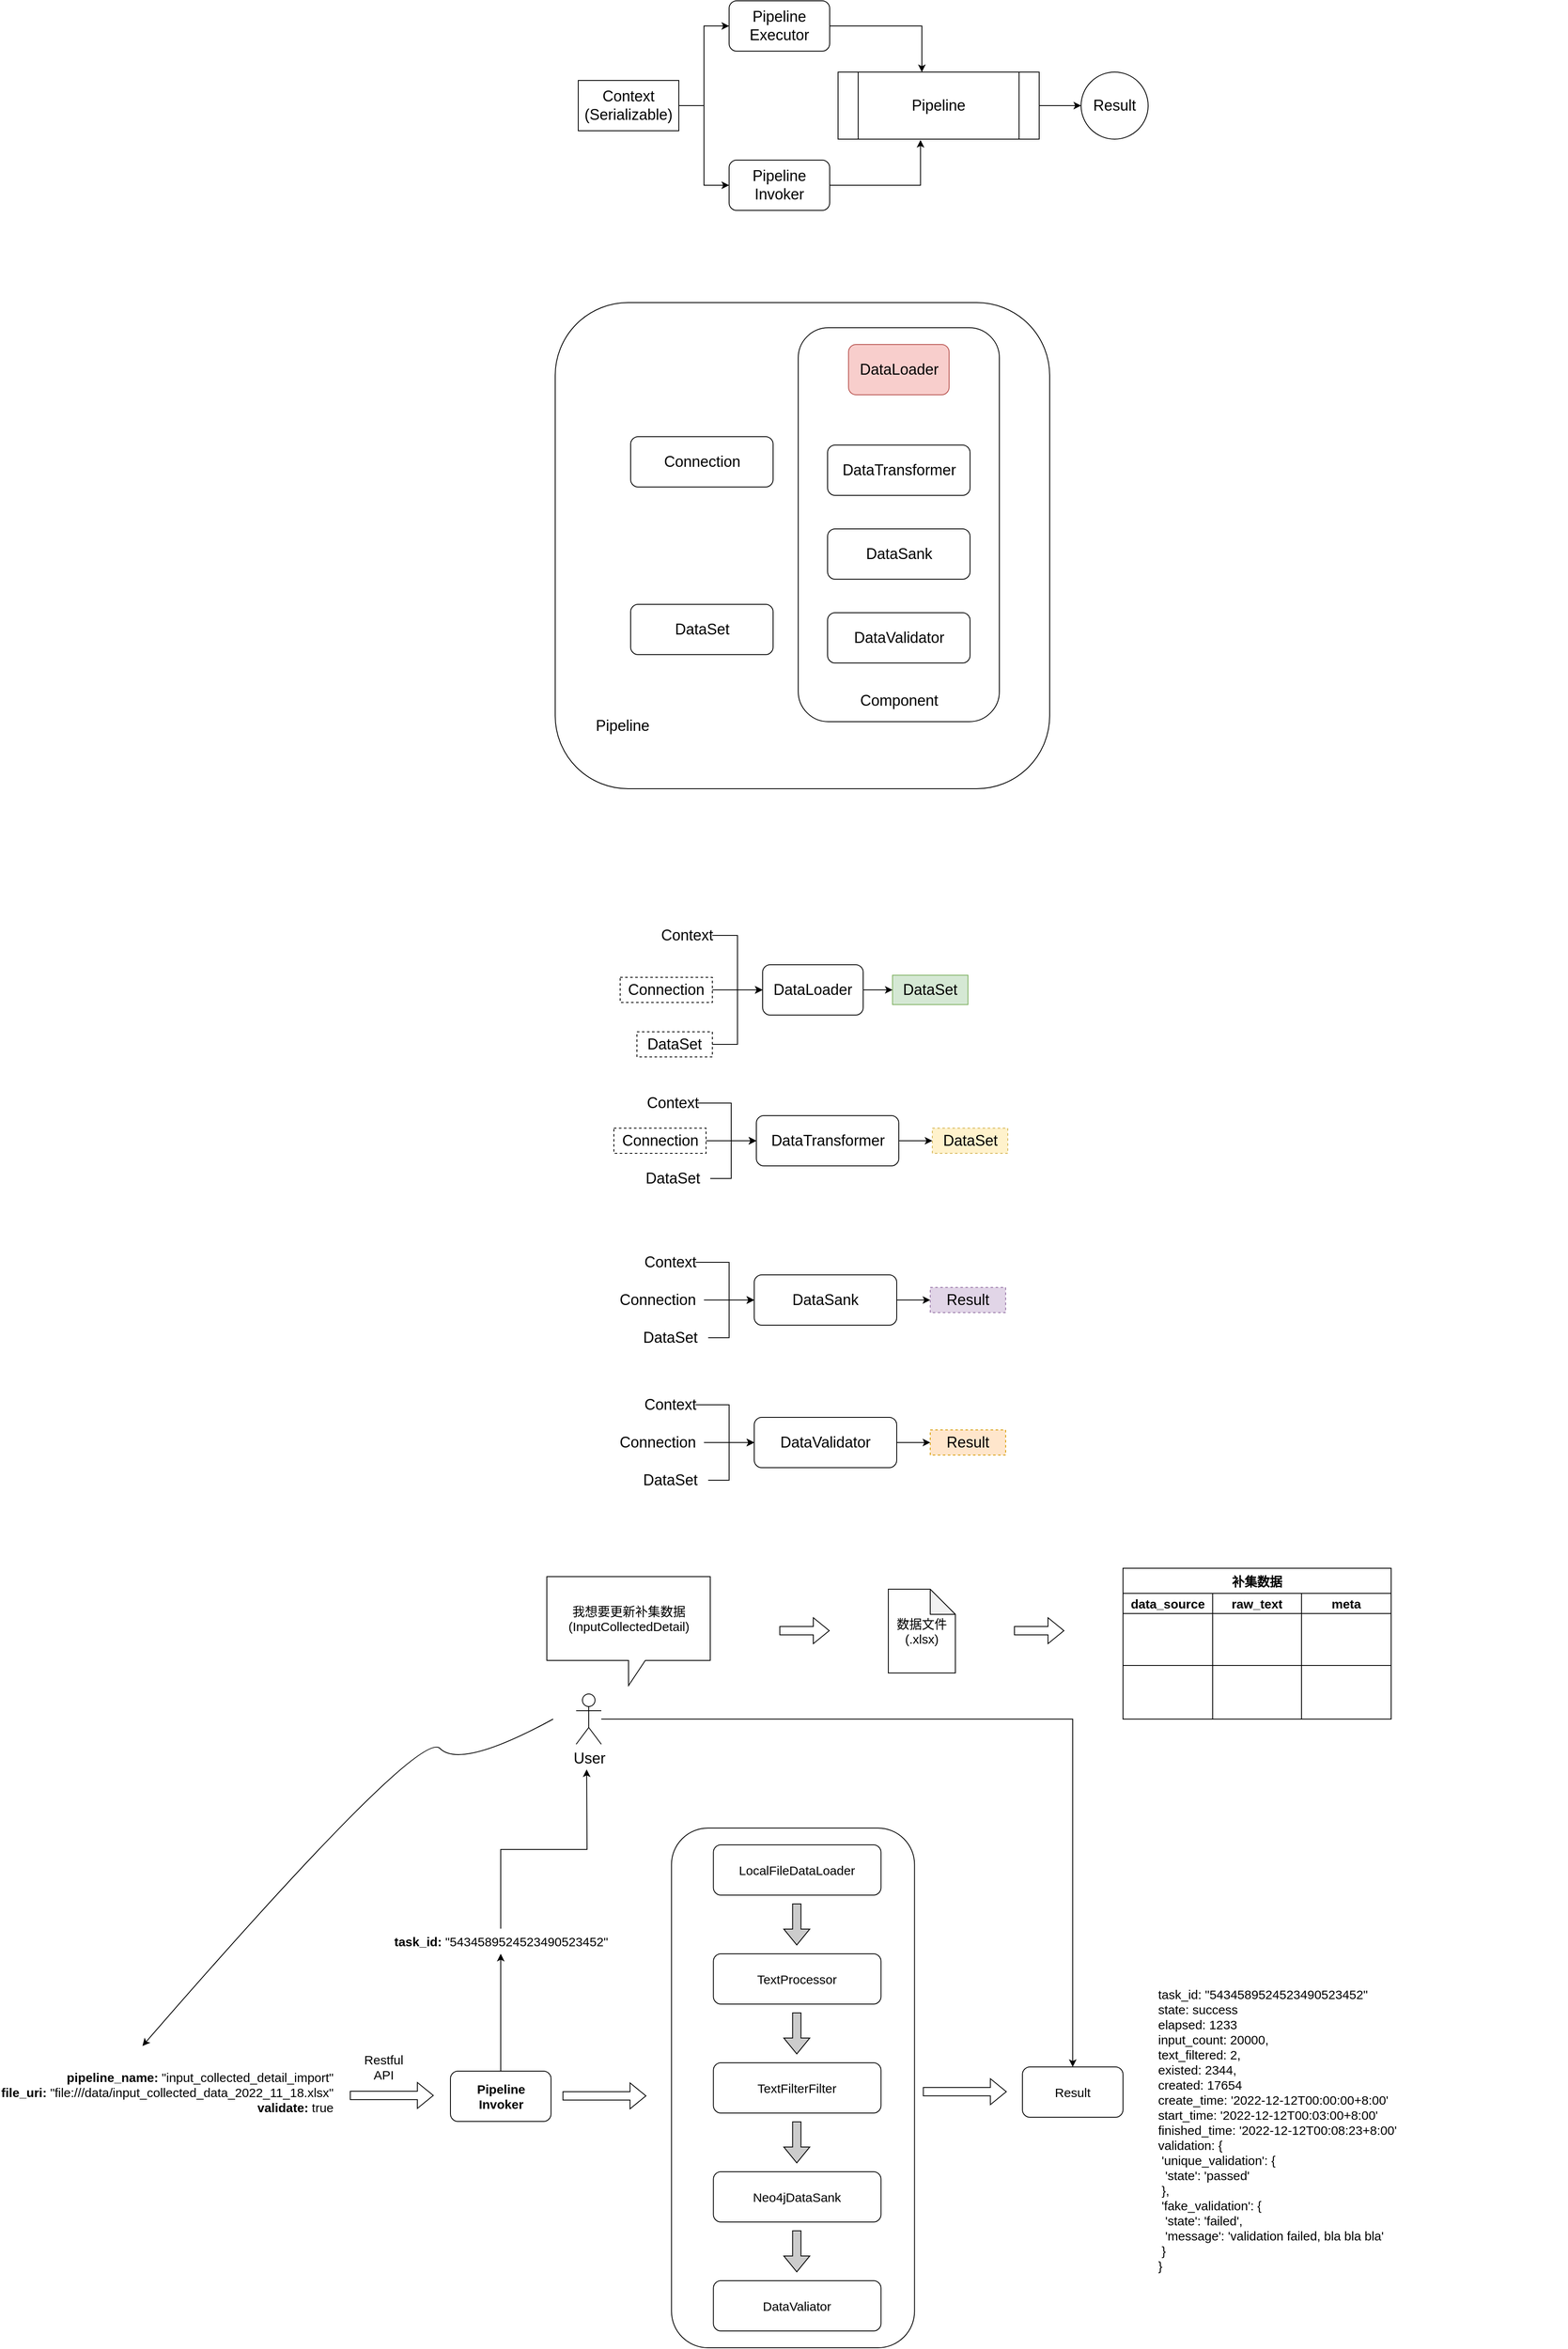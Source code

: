 <mxfile version="20.5.3" type="github">
  <diagram id="ESfHzFhIp8_Np-J2azcc" name="Page-1">
    <mxGraphModel dx="2916" dy="1153" grid="1" gridSize="10" guides="1" tooltips="1" connect="1" arrows="1" fold="1" page="1" pageScale="1" pageWidth="850" pageHeight="1100" math="0" shadow="0">
      <root>
        <mxCell id="0" />
        <mxCell id="1" parent="0" />
        <mxCell id="DQuGTHQYeRv185xnL4Ju-9" style="edgeStyle=orthogonalEdgeStyle;rounded=0;orthogonalLoop=1;jettySize=auto;html=1;fontSize=18;" edge="1" parent="1" source="uScZJCT3d9wsoi-lr6Ei-2" target="DQuGTHQYeRv185xnL4Ju-8">
          <mxGeometry relative="1" as="geometry" />
        </mxCell>
        <mxCell id="uScZJCT3d9wsoi-lr6Ei-2" value="Pipeline" style="shape=process;whiteSpace=wrap;html=1;backgroundOutline=1;fontSize=18;" parent="1" vertex="1">
          <mxGeometry x="420" y="145" width="240" height="80" as="geometry" />
        </mxCell>
        <mxCell id="DQuGTHQYeRv185xnL4Ju-3" style="edgeStyle=orthogonalEdgeStyle;rounded=0;orthogonalLoop=1;jettySize=auto;html=1;fontSize=18;" edge="1" parent="1" source="DQuGTHQYeRv185xnL4Ju-1" target="uScZJCT3d9wsoi-lr6Ei-2">
          <mxGeometry relative="1" as="geometry">
            <Array as="points">
              <mxPoint x="520" y="90" />
            </Array>
          </mxGeometry>
        </mxCell>
        <mxCell id="DQuGTHQYeRv185xnL4Ju-1" value="Pipeline&lt;br&gt;Executor" style="rounded=1;whiteSpace=wrap;html=1;fontSize=18;" vertex="1" parent="1">
          <mxGeometry x="290" y="60" width="120" height="60" as="geometry" />
        </mxCell>
        <mxCell id="DQuGTHQYeRv185xnL4Ju-4" style="edgeStyle=orthogonalEdgeStyle;rounded=0;orthogonalLoop=1;jettySize=auto;html=1;entryX=0.41;entryY=1.013;entryDx=0;entryDy=0;fontSize=18;entryPerimeter=0;" edge="1" parent="1" source="DQuGTHQYeRv185xnL4Ju-2" target="uScZJCT3d9wsoi-lr6Ei-2">
          <mxGeometry relative="1" as="geometry" />
        </mxCell>
        <mxCell id="DQuGTHQYeRv185xnL4Ju-2" value="Pipeline&lt;br&gt;Invoker" style="rounded=1;whiteSpace=wrap;html=1;fontSize=18;" vertex="1" parent="1">
          <mxGeometry x="290" y="250" width="120" height="60" as="geometry" />
        </mxCell>
        <mxCell id="DQuGTHQYeRv185xnL4Ju-6" style="edgeStyle=orthogonalEdgeStyle;rounded=0;orthogonalLoop=1;jettySize=auto;html=1;entryX=0;entryY=0.5;entryDx=0;entryDy=0;fontSize=18;" edge="1" parent="1" source="DQuGTHQYeRv185xnL4Ju-5" target="DQuGTHQYeRv185xnL4Ju-1">
          <mxGeometry relative="1" as="geometry" />
        </mxCell>
        <mxCell id="DQuGTHQYeRv185xnL4Ju-7" style="edgeStyle=orthogonalEdgeStyle;rounded=0;orthogonalLoop=1;jettySize=auto;html=1;entryX=0;entryY=0.5;entryDx=0;entryDy=0;fontSize=18;" edge="1" parent="1" source="DQuGTHQYeRv185xnL4Ju-5" target="DQuGTHQYeRv185xnL4Ju-2">
          <mxGeometry relative="1" as="geometry" />
        </mxCell>
        <mxCell id="DQuGTHQYeRv185xnL4Ju-5" value="Context&lt;br&gt;(Serializable)" style="rounded=0;whiteSpace=wrap;html=1;fontSize=18;" vertex="1" parent="1">
          <mxGeometry x="110" y="155" width="120" height="60" as="geometry" />
        </mxCell>
        <mxCell id="DQuGTHQYeRv185xnL4Ju-8" value="Result" style="ellipse;whiteSpace=wrap;html=1;aspect=fixed;fontSize=18;" vertex="1" parent="1">
          <mxGeometry x="710" y="145" width="80" height="80" as="geometry" />
        </mxCell>
        <mxCell id="DQuGTHQYeRv185xnL4Ju-48" value="" style="group" vertex="1" connectable="0" parent="1">
          <mxGeometry x="160" y="1160" width="415" height="160" as="geometry" />
        </mxCell>
        <mxCell id="DQuGTHQYeRv185xnL4Ju-36" value="DataLoader" style="rounded=1;whiteSpace=wrap;html=1;fontSize=18;fillColor=none;" vertex="1" parent="DQuGTHQYeRv185xnL4Ju-48">
          <mxGeometry x="170" y="50" width="120" height="60" as="geometry" />
        </mxCell>
        <mxCell id="DQuGTHQYeRv185xnL4Ju-39" style="edgeStyle=orthogonalEdgeStyle;rounded=0;orthogonalLoop=1;jettySize=auto;html=1;entryX=0;entryY=0.5;entryDx=0;entryDy=0;fontSize=18;" edge="1" parent="DQuGTHQYeRv185xnL4Ju-48" source="DQuGTHQYeRv185xnL4Ju-37" target="DQuGTHQYeRv185xnL4Ju-36">
          <mxGeometry relative="1" as="geometry" />
        </mxCell>
        <mxCell id="DQuGTHQYeRv185xnL4Ju-37" value="Context" style="text;html=1;strokeColor=none;fillColor=none;align=center;verticalAlign=middle;whiteSpace=wrap;rounded=0;fontSize=18;" vertex="1" parent="DQuGTHQYeRv185xnL4Ju-48">
          <mxGeometry x="50" width="60" height="30" as="geometry" />
        </mxCell>
        <mxCell id="DQuGTHQYeRv185xnL4Ju-40" style="edgeStyle=orthogonalEdgeStyle;rounded=0;orthogonalLoop=1;jettySize=auto;html=1;entryX=0;entryY=0.5;entryDx=0;entryDy=0;fontSize=18;" edge="1" parent="DQuGTHQYeRv185xnL4Ju-48" source="DQuGTHQYeRv185xnL4Ju-38" target="DQuGTHQYeRv185xnL4Ju-36">
          <mxGeometry relative="1" as="geometry" />
        </mxCell>
        <mxCell id="DQuGTHQYeRv185xnL4Ju-38" value="DataSet" style="text;html=1;strokeColor=default;fillColor=none;align=center;verticalAlign=middle;whiteSpace=wrap;rounded=0;fontSize=18;dashed=1;" vertex="1" parent="DQuGTHQYeRv185xnL4Ju-48">
          <mxGeometry x="20" y="130" width="90" height="30" as="geometry" />
        </mxCell>
        <mxCell id="DQuGTHQYeRv185xnL4Ju-41" value="DataSet" style="text;html=1;strokeColor=#82b366;fillColor=#d5e8d4;align=center;verticalAlign=middle;whiteSpace=wrap;rounded=0;fontSize=18;" vertex="1" parent="DQuGTHQYeRv185xnL4Ju-48">
          <mxGeometry x="325" y="62.5" width="90" height="35" as="geometry" />
        </mxCell>
        <mxCell id="DQuGTHQYeRv185xnL4Ju-42" style="rounded=0;orthogonalLoop=1;jettySize=auto;html=1;fontSize=18;" edge="1" parent="DQuGTHQYeRv185xnL4Ju-48" source="DQuGTHQYeRv185xnL4Ju-36" target="DQuGTHQYeRv185xnL4Ju-41">
          <mxGeometry relative="1" as="geometry" />
        </mxCell>
        <mxCell id="DQuGTHQYeRv185xnL4Ju-44" style="edgeStyle=orthogonalEdgeStyle;rounded=0;orthogonalLoop=1;jettySize=auto;html=1;entryX=0;entryY=0.5;entryDx=0;entryDy=0;fontSize=18;" edge="1" parent="DQuGTHQYeRv185xnL4Ju-48" source="DQuGTHQYeRv185xnL4Ju-43" target="DQuGTHQYeRv185xnL4Ju-36">
          <mxGeometry relative="1" as="geometry" />
        </mxCell>
        <mxCell id="DQuGTHQYeRv185xnL4Ju-43" value="Connection" style="text;html=1;strokeColor=default;fillColor=none;align=center;verticalAlign=middle;whiteSpace=wrap;rounded=0;fontSize=18;dashed=1;" vertex="1" parent="DQuGTHQYeRv185xnL4Ju-48">
          <mxGeometry y="65" width="110" height="30" as="geometry" />
        </mxCell>
        <mxCell id="DQuGTHQYeRv185xnL4Ju-80" value="" style="group" vertex="1" connectable="0" parent="1">
          <mxGeometry x="152.5" y="1360" width="470" height="120" as="geometry" />
        </mxCell>
        <mxCell id="DQuGTHQYeRv185xnL4Ju-47" value="DataTransformer" style="rounded=1;whiteSpace=wrap;html=1;fontSize=18;fillColor=none;" vertex="1" parent="DQuGTHQYeRv185xnL4Ju-80">
          <mxGeometry x="170" y="30" width="170" height="60" as="geometry" />
        </mxCell>
        <mxCell id="DQuGTHQYeRv185xnL4Ju-62" style="edgeStyle=orthogonalEdgeStyle;rounded=0;orthogonalLoop=1;jettySize=auto;html=1;entryX=0;entryY=0.5;entryDx=0;entryDy=0;fontSize=18;" edge="1" parent="DQuGTHQYeRv185xnL4Ju-80" source="DQuGTHQYeRv185xnL4Ju-49" target="DQuGTHQYeRv185xnL4Ju-47">
          <mxGeometry relative="1" as="geometry">
            <Array as="points">
              <mxPoint x="140" y="15" />
              <mxPoint x="140" y="60" />
            </Array>
          </mxGeometry>
        </mxCell>
        <mxCell id="DQuGTHQYeRv185xnL4Ju-49" value="Context" style="text;html=1;strokeColor=none;fillColor=none;align=center;verticalAlign=middle;whiteSpace=wrap;rounded=0;fontSize=18;" vertex="1" parent="DQuGTHQYeRv185xnL4Ju-80">
          <mxGeometry x="40" width="60" height="30" as="geometry" />
        </mxCell>
        <mxCell id="DQuGTHQYeRv185xnL4Ju-79" style="edgeStyle=orthogonalEdgeStyle;rounded=0;orthogonalLoop=1;jettySize=auto;html=1;entryX=0;entryY=0.5;entryDx=0;entryDy=0;fontSize=18;" edge="1" parent="DQuGTHQYeRv185xnL4Ju-80" source="DQuGTHQYeRv185xnL4Ju-60" target="DQuGTHQYeRv185xnL4Ju-47">
          <mxGeometry relative="1" as="geometry">
            <Array as="points">
              <mxPoint x="140" y="105" />
              <mxPoint x="140" y="60" />
            </Array>
          </mxGeometry>
        </mxCell>
        <mxCell id="DQuGTHQYeRv185xnL4Ju-60" value="DataSet" style="text;html=1;strokeColor=none;fillColor=none;align=center;verticalAlign=middle;whiteSpace=wrap;rounded=0;fontSize=18;dashed=1;" vertex="1" parent="DQuGTHQYeRv185xnL4Ju-80">
          <mxGeometry x="25" y="90" width="90" height="30" as="geometry" />
        </mxCell>
        <mxCell id="DQuGTHQYeRv185xnL4Ju-64" value="DataSet" style="text;html=1;strokeColor=#d6b656;fillColor=#fff2cc;align=center;verticalAlign=middle;whiteSpace=wrap;rounded=0;fontSize=18;dashed=1;" vertex="1" parent="DQuGTHQYeRv185xnL4Ju-80">
          <mxGeometry x="380" y="45" width="90" height="30" as="geometry" />
        </mxCell>
        <mxCell id="DQuGTHQYeRv185xnL4Ju-65" style="edgeStyle=orthogonalEdgeStyle;rounded=0;orthogonalLoop=1;jettySize=auto;html=1;fontSize=18;" edge="1" parent="DQuGTHQYeRv185xnL4Ju-80" source="DQuGTHQYeRv185xnL4Ju-47" target="DQuGTHQYeRv185xnL4Ju-64">
          <mxGeometry relative="1" as="geometry" />
        </mxCell>
        <mxCell id="DQuGTHQYeRv185xnL4Ju-77" style="edgeStyle=orthogonalEdgeStyle;rounded=0;orthogonalLoop=1;jettySize=auto;html=1;entryX=0;entryY=0.5;entryDx=0;entryDy=0;fontSize=18;" edge="1" parent="DQuGTHQYeRv185xnL4Ju-80" source="DQuGTHQYeRv185xnL4Ju-76" target="DQuGTHQYeRv185xnL4Ju-47">
          <mxGeometry relative="1" as="geometry" />
        </mxCell>
        <mxCell id="DQuGTHQYeRv185xnL4Ju-76" value="Connection" style="text;html=1;strokeColor=default;fillColor=none;align=center;verticalAlign=middle;whiteSpace=wrap;rounded=0;fontSize=18;dashed=1;" vertex="1" parent="DQuGTHQYeRv185xnL4Ju-80">
          <mxGeometry y="45" width="110" height="30" as="geometry" />
        </mxCell>
        <mxCell id="DQuGTHQYeRv185xnL4Ju-81" value="" style="group" vertex="1" connectable="0" parent="1">
          <mxGeometry x="82.5" y="420" width="590" height="580" as="geometry" />
        </mxCell>
        <mxCell id="DQuGTHQYeRv185xnL4Ju-31" value="" style="rounded=1;whiteSpace=wrap;html=1;fontSize=18;fillColor=none;" vertex="1" parent="DQuGTHQYeRv185xnL4Ju-81">
          <mxGeometry width="590" height="580" as="geometry" />
        </mxCell>
        <mxCell id="DQuGTHQYeRv185xnL4Ju-26" value="Connection" style="rounded=1;whiteSpace=wrap;html=1;fontSize=18;" vertex="1" parent="DQuGTHQYeRv185xnL4Ju-81">
          <mxGeometry x="90" y="160" width="170" height="60" as="geometry" />
        </mxCell>
        <mxCell id="DQuGTHQYeRv185xnL4Ju-29" value="DataSet" style="rounded=1;whiteSpace=wrap;html=1;fontSize=18;" vertex="1" parent="DQuGTHQYeRv185xnL4Ju-81">
          <mxGeometry x="90" y="360" width="170" height="60" as="geometry" />
        </mxCell>
        <mxCell id="DQuGTHQYeRv185xnL4Ju-33" value="Pipeline" style="text;html=1;strokeColor=none;fillColor=none;align=center;verticalAlign=middle;whiteSpace=wrap;rounded=0;fontSize=18;" vertex="1" parent="DQuGTHQYeRv185xnL4Ju-81">
          <mxGeometry x="50" y="490" width="60" height="30" as="geometry" />
        </mxCell>
        <mxCell id="DQuGTHQYeRv185xnL4Ju-24" value="" style="rounded=1;whiteSpace=wrap;html=1;fontSize=18;fillColor=none;movable=1;resizable=1;rotatable=1;deletable=1;editable=1;connectable=1;" vertex="1" parent="DQuGTHQYeRv185xnL4Ju-81">
          <mxGeometry x="290" y="30" width="240" height="470" as="geometry" />
        </mxCell>
        <mxCell id="DQuGTHQYeRv185xnL4Ju-11" value="DataTransformer" style="rounded=1;whiteSpace=wrap;html=1;fontSize=18;movable=1;resizable=1;rotatable=1;deletable=1;editable=1;connectable=1;" vertex="1" parent="DQuGTHQYeRv185xnL4Ju-81">
          <mxGeometry x="325" y="170" width="170" height="60" as="geometry" />
        </mxCell>
        <mxCell id="DQuGTHQYeRv185xnL4Ju-16" value="DataLoader" style="rounded=1;whiteSpace=wrap;html=1;fontSize=18;fillColor=#f8cecc;strokeColor=#b85450;movable=1;resizable=1;rotatable=1;deletable=1;editable=1;connectable=1;" vertex="1" parent="DQuGTHQYeRv185xnL4Ju-81">
          <mxGeometry x="350" y="50" width="120" height="60" as="geometry" />
        </mxCell>
        <mxCell id="DQuGTHQYeRv185xnL4Ju-17" value="DataSank" style="rounded=1;whiteSpace=wrap;html=1;fontSize=18;movable=1;resizable=1;rotatable=1;deletable=1;editable=1;connectable=1;" vertex="1" parent="DQuGTHQYeRv185xnL4Ju-81">
          <mxGeometry x="325" y="270" width="170" height="60" as="geometry" />
        </mxCell>
        <mxCell id="DQuGTHQYeRv185xnL4Ju-18" value="DataValidator" style="rounded=1;whiteSpace=wrap;html=1;fontSize=18;movable=1;resizable=1;rotatable=1;deletable=1;editable=1;connectable=1;" vertex="1" parent="DQuGTHQYeRv185xnL4Ju-81">
          <mxGeometry x="325" y="370" width="170" height="60" as="geometry" />
        </mxCell>
        <mxCell id="DQuGTHQYeRv185xnL4Ju-28" value="Component" style="text;html=1;strokeColor=none;fillColor=none;align=center;verticalAlign=middle;whiteSpace=wrap;rounded=0;fontSize=18;movable=1;resizable=1;rotatable=1;deletable=1;editable=1;connectable=1;" vertex="1" parent="DQuGTHQYeRv185xnL4Ju-81">
          <mxGeometry x="380" y="460" width="60" height="30" as="geometry" />
        </mxCell>
        <mxCell id="DQuGTHQYeRv185xnL4Ju-82" value="" style="group" vertex="1" connectable="0" parent="1">
          <mxGeometry x="150" y="1550" width="470" height="120" as="geometry" />
        </mxCell>
        <mxCell id="DQuGTHQYeRv185xnL4Ju-83" value="DataSank" style="rounded=1;whiteSpace=wrap;html=1;fontSize=18;fillColor=none;" vertex="1" parent="DQuGTHQYeRv185xnL4Ju-82">
          <mxGeometry x="170" y="30" width="170" height="60" as="geometry" />
        </mxCell>
        <mxCell id="DQuGTHQYeRv185xnL4Ju-84" style="edgeStyle=orthogonalEdgeStyle;rounded=0;orthogonalLoop=1;jettySize=auto;html=1;entryX=0;entryY=0.5;entryDx=0;entryDy=0;fontSize=18;" edge="1" parent="DQuGTHQYeRv185xnL4Ju-82" source="DQuGTHQYeRv185xnL4Ju-85" target="DQuGTHQYeRv185xnL4Ju-83">
          <mxGeometry relative="1" as="geometry">
            <Array as="points">
              <mxPoint x="140" y="15" />
              <mxPoint x="140" y="60" />
            </Array>
          </mxGeometry>
        </mxCell>
        <mxCell id="DQuGTHQYeRv185xnL4Ju-85" value="Context" style="text;html=1;strokeColor=none;fillColor=none;align=center;verticalAlign=middle;whiteSpace=wrap;rounded=0;fontSize=18;" vertex="1" parent="DQuGTHQYeRv185xnL4Ju-82">
          <mxGeometry x="40" width="60" height="30" as="geometry" />
        </mxCell>
        <mxCell id="DQuGTHQYeRv185xnL4Ju-86" style="edgeStyle=orthogonalEdgeStyle;rounded=0;orthogonalLoop=1;jettySize=auto;html=1;entryX=0;entryY=0.5;entryDx=0;entryDy=0;fontSize=18;" edge="1" parent="DQuGTHQYeRv185xnL4Ju-82" source="DQuGTHQYeRv185xnL4Ju-87" target="DQuGTHQYeRv185xnL4Ju-83">
          <mxGeometry relative="1" as="geometry">
            <Array as="points">
              <mxPoint x="140" y="105" />
              <mxPoint x="140" y="60" />
            </Array>
          </mxGeometry>
        </mxCell>
        <mxCell id="DQuGTHQYeRv185xnL4Ju-87" value="DataSet" style="text;html=1;strokeColor=none;fillColor=none;align=center;verticalAlign=middle;whiteSpace=wrap;rounded=0;fontSize=18;dashed=1;" vertex="1" parent="DQuGTHQYeRv185xnL4Ju-82">
          <mxGeometry x="25" y="90" width="90" height="30" as="geometry" />
        </mxCell>
        <mxCell id="DQuGTHQYeRv185xnL4Ju-88" value="Result" style="text;html=1;strokeColor=#9673a6;fillColor=#e1d5e7;align=center;verticalAlign=middle;whiteSpace=wrap;rounded=0;fontSize=18;dashed=1;" vertex="1" parent="DQuGTHQYeRv185xnL4Ju-82">
          <mxGeometry x="380" y="45" width="90" height="30" as="geometry" />
        </mxCell>
        <mxCell id="DQuGTHQYeRv185xnL4Ju-89" style="edgeStyle=orthogonalEdgeStyle;rounded=0;orthogonalLoop=1;jettySize=auto;html=1;fontSize=18;" edge="1" parent="DQuGTHQYeRv185xnL4Ju-82" source="DQuGTHQYeRv185xnL4Ju-83" target="DQuGTHQYeRv185xnL4Ju-88">
          <mxGeometry relative="1" as="geometry" />
        </mxCell>
        <mxCell id="DQuGTHQYeRv185xnL4Ju-90" style="edgeStyle=orthogonalEdgeStyle;rounded=0;orthogonalLoop=1;jettySize=auto;html=1;entryX=0;entryY=0.5;entryDx=0;entryDy=0;fontSize=18;" edge="1" parent="DQuGTHQYeRv185xnL4Ju-82" source="DQuGTHQYeRv185xnL4Ju-91" target="DQuGTHQYeRv185xnL4Ju-83">
          <mxGeometry relative="1" as="geometry" />
        </mxCell>
        <mxCell id="DQuGTHQYeRv185xnL4Ju-91" value="Connection" style="text;html=1;strokeColor=none;fillColor=none;align=center;verticalAlign=middle;whiteSpace=wrap;rounded=0;fontSize=18;dashed=1;" vertex="1" parent="DQuGTHQYeRv185xnL4Ju-82">
          <mxGeometry y="45" width="110" height="30" as="geometry" />
        </mxCell>
        <mxCell id="DQuGTHQYeRv185xnL4Ju-92" value="" style="group" vertex="1" connectable="0" parent="1">
          <mxGeometry x="150" y="1720" width="470" height="120" as="geometry" />
        </mxCell>
        <mxCell id="DQuGTHQYeRv185xnL4Ju-93" value="DataValidator" style="rounded=1;whiteSpace=wrap;html=1;fontSize=18;fillColor=none;" vertex="1" parent="DQuGTHQYeRv185xnL4Ju-92">
          <mxGeometry x="170" y="30" width="170" height="60" as="geometry" />
        </mxCell>
        <mxCell id="DQuGTHQYeRv185xnL4Ju-94" style="edgeStyle=orthogonalEdgeStyle;rounded=0;orthogonalLoop=1;jettySize=auto;html=1;entryX=0;entryY=0.5;entryDx=0;entryDy=0;fontSize=18;" edge="1" parent="DQuGTHQYeRv185xnL4Ju-92" source="DQuGTHQYeRv185xnL4Ju-95" target="DQuGTHQYeRv185xnL4Ju-93">
          <mxGeometry relative="1" as="geometry">
            <Array as="points">
              <mxPoint x="140" y="15" />
              <mxPoint x="140" y="60" />
            </Array>
          </mxGeometry>
        </mxCell>
        <mxCell id="DQuGTHQYeRv185xnL4Ju-95" value="Context" style="text;html=1;strokeColor=none;fillColor=none;align=center;verticalAlign=middle;whiteSpace=wrap;rounded=0;fontSize=18;" vertex="1" parent="DQuGTHQYeRv185xnL4Ju-92">
          <mxGeometry x="40" width="60" height="30" as="geometry" />
        </mxCell>
        <mxCell id="DQuGTHQYeRv185xnL4Ju-96" style="edgeStyle=orthogonalEdgeStyle;rounded=0;orthogonalLoop=1;jettySize=auto;html=1;entryX=0;entryY=0.5;entryDx=0;entryDy=0;fontSize=18;" edge="1" parent="DQuGTHQYeRv185xnL4Ju-92" source="DQuGTHQYeRv185xnL4Ju-97" target="DQuGTHQYeRv185xnL4Ju-93">
          <mxGeometry relative="1" as="geometry">
            <Array as="points">
              <mxPoint x="140" y="105" />
              <mxPoint x="140" y="60" />
            </Array>
          </mxGeometry>
        </mxCell>
        <mxCell id="DQuGTHQYeRv185xnL4Ju-97" value="DataSet" style="text;html=1;strokeColor=none;fillColor=none;align=center;verticalAlign=middle;whiteSpace=wrap;rounded=0;fontSize=18;dashed=1;" vertex="1" parent="DQuGTHQYeRv185xnL4Ju-92">
          <mxGeometry x="25" y="90" width="90" height="30" as="geometry" />
        </mxCell>
        <mxCell id="DQuGTHQYeRv185xnL4Ju-98" value="Result" style="text;html=1;strokeColor=#d79b00;fillColor=#ffe6cc;align=center;verticalAlign=middle;whiteSpace=wrap;rounded=0;fontSize=18;dashed=1;" vertex="1" parent="DQuGTHQYeRv185xnL4Ju-92">
          <mxGeometry x="380" y="45" width="90" height="30" as="geometry" />
        </mxCell>
        <mxCell id="DQuGTHQYeRv185xnL4Ju-99" style="edgeStyle=orthogonalEdgeStyle;rounded=0;orthogonalLoop=1;jettySize=auto;html=1;fontSize=18;" edge="1" parent="DQuGTHQYeRv185xnL4Ju-92" source="DQuGTHQYeRv185xnL4Ju-93" target="DQuGTHQYeRv185xnL4Ju-98">
          <mxGeometry relative="1" as="geometry" />
        </mxCell>
        <mxCell id="DQuGTHQYeRv185xnL4Ju-100" style="edgeStyle=orthogonalEdgeStyle;rounded=0;orthogonalLoop=1;jettySize=auto;html=1;entryX=0;entryY=0.5;entryDx=0;entryDy=0;fontSize=18;" edge="1" parent="DQuGTHQYeRv185xnL4Ju-92" source="DQuGTHQYeRv185xnL4Ju-101" target="DQuGTHQYeRv185xnL4Ju-93">
          <mxGeometry relative="1" as="geometry" />
        </mxCell>
        <mxCell id="DQuGTHQYeRv185xnL4Ju-101" value="Connection" style="text;html=1;strokeColor=none;fillColor=none;align=center;verticalAlign=middle;whiteSpace=wrap;rounded=0;fontSize=18;dashed=1;" vertex="1" parent="DQuGTHQYeRv185xnL4Ju-92">
          <mxGeometry y="45" width="110" height="30" as="geometry" />
        </mxCell>
        <mxCell id="DQuGTHQYeRv185xnL4Ju-149" style="edgeStyle=orthogonalEdgeStyle;rounded=0;orthogonalLoop=1;jettySize=auto;html=1;entryX=0.5;entryY=0;entryDx=0;entryDy=0;labelBackgroundColor=#808080;fontSize=15;fillColor=#CCCCCC;" edge="1" parent="1" source="DQuGTHQYeRv185xnL4Ju-102" target="DQuGTHQYeRv185xnL4Ju-140">
          <mxGeometry relative="1" as="geometry" />
        </mxCell>
        <mxCell id="DQuGTHQYeRv185xnL4Ju-102" value="User" style="shape=umlActor;verticalLabelPosition=bottom;verticalAlign=top;html=1;outlineConnect=0;strokeColor=default;fontSize=18;fillColor=none;" vertex="1" parent="1">
          <mxGeometry x="107.5" y="2080" width="30" height="60" as="geometry" />
        </mxCell>
        <mxCell id="DQuGTHQYeRv185xnL4Ju-104" value="我想要更新补集数据(InputCollectedDetail)" style="shape=callout;whiteSpace=wrap;html=1;perimeter=calloutPerimeter;strokeColor=default;fontSize=15;fillColor=none;" vertex="1" parent="1">
          <mxGeometry x="72.5" y="1940" width="195" height="130" as="geometry" />
        </mxCell>
        <mxCell id="DQuGTHQYeRv185xnL4Ju-105" value="数据文件(.xlsx)" style="shape=note;whiteSpace=wrap;html=1;backgroundOutline=1;darkOpacity=0.05;strokeColor=default;fontSize=15;fillColor=none;" vertex="1" parent="1">
          <mxGeometry x="480" y="1955" width="80" height="100" as="geometry" />
        </mxCell>
        <mxCell id="DQuGTHQYeRv185xnL4Ju-106" value="补集数据" style="shape=table;startSize=30;container=1;collapsible=0;childLayout=tableLayout;fontStyle=1;align=center;strokeColor=default;fontSize=15;fillColor=none;" vertex="1" parent="1">
          <mxGeometry x="760" y="1930" width="320" height="180" as="geometry" />
        </mxCell>
        <mxCell id="DQuGTHQYeRv185xnL4Ju-107" value="" style="shape=tableRow;horizontal=0;startSize=0;swimlaneHead=0;swimlaneBody=0;top=0;left=0;bottom=0;right=0;collapsible=0;dropTarget=0;fillColor=none;points=[[0,0.5],[1,0.5]];portConstraint=eastwest;strokeColor=default;fontSize=15;" vertex="1" parent="DQuGTHQYeRv185xnL4Ju-106">
          <mxGeometry y="30" width="320" height="24" as="geometry" />
        </mxCell>
        <mxCell id="DQuGTHQYeRv185xnL4Ju-108" value="&lt;b&gt;data_source&lt;/b&gt;" style="shape=partialRectangle;html=1;whiteSpace=wrap;connectable=0;fillColor=none;top=0;left=0;bottom=0;right=0;overflow=hidden;strokeColor=default;fontSize=15;" vertex="1" parent="DQuGTHQYeRv185xnL4Ju-107">
          <mxGeometry width="107" height="24" as="geometry">
            <mxRectangle width="107" height="24" as="alternateBounds" />
          </mxGeometry>
        </mxCell>
        <mxCell id="DQuGTHQYeRv185xnL4Ju-109" value="&lt;b&gt;raw_text&lt;/b&gt;" style="shape=partialRectangle;html=1;whiteSpace=wrap;connectable=0;fillColor=none;top=0;left=0;bottom=0;right=0;overflow=hidden;strokeColor=default;fontSize=15;" vertex="1" parent="DQuGTHQYeRv185xnL4Ju-107">
          <mxGeometry x="107" width="106" height="24" as="geometry">
            <mxRectangle width="106" height="24" as="alternateBounds" />
          </mxGeometry>
        </mxCell>
        <mxCell id="DQuGTHQYeRv185xnL4Ju-110" value="&lt;b&gt;meta&lt;/b&gt;" style="shape=partialRectangle;html=1;whiteSpace=wrap;connectable=0;fillColor=none;top=0;left=0;bottom=0;right=0;overflow=hidden;strokeColor=default;fontSize=15;" vertex="1" parent="DQuGTHQYeRv185xnL4Ju-107">
          <mxGeometry x="213" width="107" height="24" as="geometry">
            <mxRectangle width="107" height="24" as="alternateBounds" />
          </mxGeometry>
        </mxCell>
        <mxCell id="DQuGTHQYeRv185xnL4Ju-111" value="" style="shape=tableRow;horizontal=0;startSize=0;swimlaneHead=0;swimlaneBody=0;top=0;left=0;bottom=0;right=0;collapsible=0;dropTarget=0;fillColor=none;points=[[0,0.5],[1,0.5]];portConstraint=eastwest;strokeColor=default;fontSize=15;" vertex="1" parent="DQuGTHQYeRv185xnL4Ju-106">
          <mxGeometry y="54" width="320" height="62" as="geometry" />
        </mxCell>
        <mxCell id="DQuGTHQYeRv185xnL4Ju-112" value="" style="shape=partialRectangle;html=1;whiteSpace=wrap;connectable=0;fillColor=none;top=0;left=0;bottom=0;right=0;overflow=hidden;strokeColor=default;fontSize=15;" vertex="1" parent="DQuGTHQYeRv185xnL4Ju-111">
          <mxGeometry width="107" height="62" as="geometry">
            <mxRectangle width="107" height="62" as="alternateBounds" />
          </mxGeometry>
        </mxCell>
        <mxCell id="DQuGTHQYeRv185xnL4Ju-113" value="" style="shape=partialRectangle;html=1;whiteSpace=wrap;connectable=0;fillColor=none;top=0;left=0;bottom=0;right=0;overflow=hidden;strokeColor=default;fontSize=15;" vertex="1" parent="DQuGTHQYeRv185xnL4Ju-111">
          <mxGeometry x="107" width="106" height="62" as="geometry">
            <mxRectangle width="106" height="62" as="alternateBounds" />
          </mxGeometry>
        </mxCell>
        <mxCell id="DQuGTHQYeRv185xnL4Ju-114" value="" style="shape=partialRectangle;html=1;whiteSpace=wrap;connectable=0;fillColor=none;top=0;left=0;bottom=0;right=0;overflow=hidden;strokeColor=default;fontSize=15;" vertex="1" parent="DQuGTHQYeRv185xnL4Ju-111">
          <mxGeometry x="213" width="107" height="62" as="geometry">
            <mxRectangle width="107" height="62" as="alternateBounds" />
          </mxGeometry>
        </mxCell>
        <mxCell id="DQuGTHQYeRv185xnL4Ju-115" value="" style="shape=tableRow;horizontal=0;startSize=0;swimlaneHead=0;swimlaneBody=0;top=0;left=0;bottom=0;right=0;collapsible=0;dropTarget=0;fillColor=none;points=[[0,0.5],[1,0.5]];portConstraint=eastwest;strokeColor=default;fontSize=15;" vertex="1" parent="DQuGTHQYeRv185xnL4Ju-106">
          <mxGeometry y="116" width="320" height="64" as="geometry" />
        </mxCell>
        <mxCell id="DQuGTHQYeRv185xnL4Ju-116" value="" style="shape=partialRectangle;html=1;whiteSpace=wrap;connectable=0;fillColor=none;top=0;left=0;bottom=0;right=0;overflow=hidden;strokeColor=default;fontSize=15;" vertex="1" parent="DQuGTHQYeRv185xnL4Ju-115">
          <mxGeometry width="107" height="64" as="geometry">
            <mxRectangle width="107" height="64" as="alternateBounds" />
          </mxGeometry>
        </mxCell>
        <mxCell id="DQuGTHQYeRv185xnL4Ju-117" value="" style="shape=partialRectangle;html=1;whiteSpace=wrap;connectable=0;fillColor=none;top=0;left=0;bottom=0;right=0;overflow=hidden;strokeColor=default;fontSize=15;" vertex="1" parent="DQuGTHQYeRv185xnL4Ju-115">
          <mxGeometry x="107" width="106" height="64" as="geometry">
            <mxRectangle width="106" height="64" as="alternateBounds" />
          </mxGeometry>
        </mxCell>
        <mxCell id="DQuGTHQYeRv185xnL4Ju-118" value="" style="shape=partialRectangle;html=1;whiteSpace=wrap;connectable=0;fillColor=none;top=0;left=0;bottom=0;right=0;overflow=hidden;strokeColor=default;fontSize=15;" vertex="1" parent="DQuGTHQYeRv185xnL4Ju-115">
          <mxGeometry x="213" width="107" height="64" as="geometry">
            <mxRectangle width="107" height="64" as="alternateBounds" />
          </mxGeometry>
        </mxCell>
        <mxCell id="DQuGTHQYeRv185xnL4Ju-119" value="" style="shape=flexArrow;endArrow=classic;html=1;rounded=0;fontSize=15;" edge="1" parent="1">
          <mxGeometry width="50" height="50" relative="1" as="geometry">
            <mxPoint x="350" y="2004.5" as="sourcePoint" />
            <mxPoint x="410" y="2004.5" as="targetPoint" />
          </mxGeometry>
        </mxCell>
        <mxCell id="DQuGTHQYeRv185xnL4Ju-120" value="" style="shape=flexArrow;endArrow=classic;html=1;rounded=0;fontSize=15;" edge="1" parent="1">
          <mxGeometry width="50" height="50" relative="1" as="geometry">
            <mxPoint x="630" y="2004.5" as="sourcePoint" />
            <mxPoint x="690" y="2004.5" as="targetPoint" />
          </mxGeometry>
        </mxCell>
        <mxCell id="DQuGTHQYeRv185xnL4Ju-146" style="edgeStyle=orthogonalEdgeStyle;rounded=0;orthogonalLoop=1;jettySize=auto;html=1;labelBackgroundColor=#808080;fontSize=15;fillColor=#CCCCCC;" edge="1" parent="1" source="DQuGTHQYeRv185xnL4Ju-121" target="DQuGTHQYeRv185xnL4Ju-143">
          <mxGeometry relative="1" as="geometry" />
        </mxCell>
        <mxCell id="DQuGTHQYeRv185xnL4Ju-121" value="&lt;b&gt;Pipeline&lt;br&gt;Invoker&lt;/b&gt;" style="rounded=1;whiteSpace=wrap;html=1;strokeColor=default;fontSize=15;fillColor=none;" vertex="1" parent="1">
          <mxGeometry x="-42.5" y="2530" width="120" height="60" as="geometry" />
        </mxCell>
        <mxCell id="DQuGTHQYeRv185xnL4Ju-123" value="&lt;b&gt;pipeline_name:&amp;nbsp;&lt;/b&gt;&quot;input_collected_detail_import&quot;&lt;b&gt;&lt;br&gt;file_uri: &lt;/b&gt;&quot;file:///data/input_collected_data_2022_11_18.xlsx&quot;&lt;br&gt;&lt;div style=&quot;&quot;&gt;&lt;b style=&quot;background-color: initial;&quot;&gt;validate:&lt;/b&gt;&lt;span style=&quot;background-color: initial;&quot;&gt; true&lt;/span&gt;&lt;/div&gt;" style="text;html=1;strokeColor=none;fillColor=none;align=right;verticalAlign=middle;whiteSpace=wrap;rounded=0;fontSize=15;" vertex="1" parent="1">
          <mxGeometry x="-580" y="2540" width="400" height="30" as="geometry" />
        </mxCell>
        <mxCell id="DQuGTHQYeRv185xnL4Ju-124" value="" style="shape=flexArrow;endArrow=classic;html=1;rounded=0;fontSize=15;" edge="1" parent="1">
          <mxGeometry width="50" height="50" relative="1" as="geometry">
            <mxPoint x="-162.5" y="2559" as="sourcePoint" />
            <mxPoint x="-62.5" y="2559" as="targetPoint" />
          </mxGeometry>
        </mxCell>
        <mxCell id="DQuGTHQYeRv185xnL4Ju-126" value="Restful API" style="text;html=1;strokeColor=none;fillColor=none;align=center;verticalAlign=middle;whiteSpace=wrap;rounded=0;fontSize=15;" vertex="1" parent="1">
          <mxGeometry x="-152.5" y="2510" width="60" height="30" as="geometry" />
        </mxCell>
        <mxCell id="DQuGTHQYeRv185xnL4Ju-138" value="" style="shape=flexArrow;endArrow=classic;html=1;rounded=0;fontSize=15;" edge="1" parent="1">
          <mxGeometry width="50" height="50" relative="1" as="geometry">
            <mxPoint x="91.25" y="2559.5" as="sourcePoint" />
            <mxPoint x="191.25" y="2559.5" as="targetPoint" />
          </mxGeometry>
        </mxCell>
        <mxCell id="DQuGTHQYeRv185xnL4Ju-139" value="" style="group" vertex="1" connectable="0" parent="1">
          <mxGeometry x="221.25" y="2240" width="290" height="620" as="geometry" />
        </mxCell>
        <mxCell id="DQuGTHQYeRv185xnL4Ju-130" value="" style="rounded=1;whiteSpace=wrap;html=1;strokeColor=default;fontSize=15;fillColor=none;" vertex="1" parent="DQuGTHQYeRv185xnL4Ju-139">
          <mxGeometry width="290" height="620" as="geometry" />
        </mxCell>
        <mxCell id="DQuGTHQYeRv185xnL4Ju-125" value="LocalFileDataLoader" style="rounded=1;whiteSpace=wrap;html=1;strokeColor=default;fontSize=15;fillColor=none;" vertex="1" parent="DQuGTHQYeRv185xnL4Ju-139">
          <mxGeometry x="50" y="20" width="200" height="60" as="geometry" />
        </mxCell>
        <mxCell id="DQuGTHQYeRv185xnL4Ju-127" value="TextProcessor" style="rounded=1;whiteSpace=wrap;html=1;strokeColor=default;fontSize=15;fillColor=none;" vertex="1" parent="DQuGTHQYeRv185xnL4Ju-139">
          <mxGeometry x="50" y="150" width="200" height="60" as="geometry" />
        </mxCell>
        <mxCell id="DQuGTHQYeRv185xnL4Ju-128" value="Neo4jDataSank" style="rounded=1;whiteSpace=wrap;html=1;strokeColor=default;fontSize=15;fillColor=none;" vertex="1" parent="DQuGTHQYeRv185xnL4Ju-139">
          <mxGeometry x="50" y="410" width="200" height="60" as="geometry" />
        </mxCell>
        <mxCell id="DQuGTHQYeRv185xnL4Ju-129" value="DataValiator" style="rounded=1;whiteSpace=wrap;html=1;strokeColor=default;fontSize=15;fillColor=none;" vertex="1" parent="DQuGTHQYeRv185xnL4Ju-139">
          <mxGeometry x="50" y="540" width="200" height="60" as="geometry" />
        </mxCell>
        <mxCell id="DQuGTHQYeRv185xnL4Ju-131" value="" style="shape=flexArrow;endArrow=classic;html=1;rounded=0;fontSize=15;labelBackgroundColor=#808080;fillColor=#CCCCCC;" edge="1" parent="DQuGTHQYeRv185xnL4Ju-139">
          <mxGeometry width="50" height="50" relative="1" as="geometry">
            <mxPoint x="149.5" y="90" as="sourcePoint" />
            <mxPoint x="149.5" y="140" as="targetPoint" />
          </mxGeometry>
        </mxCell>
        <mxCell id="DQuGTHQYeRv185xnL4Ju-132" value="" style="shape=flexArrow;endArrow=classic;html=1;rounded=0;fontSize=15;labelBackgroundColor=#808080;fillColor=#CCCCCC;" edge="1" parent="DQuGTHQYeRv185xnL4Ju-139">
          <mxGeometry width="50" height="50" relative="1" as="geometry">
            <mxPoint x="149.5" y="220" as="sourcePoint" />
            <mxPoint x="149.5" y="270" as="targetPoint" />
          </mxGeometry>
        </mxCell>
        <mxCell id="DQuGTHQYeRv185xnL4Ju-133" value="TextFilterFilter" style="rounded=1;whiteSpace=wrap;html=1;strokeColor=default;fontSize=15;fillColor=none;" vertex="1" parent="DQuGTHQYeRv185xnL4Ju-139">
          <mxGeometry x="50" y="280" width="200" height="60" as="geometry" />
        </mxCell>
        <mxCell id="DQuGTHQYeRv185xnL4Ju-134" value="" style="shape=flexArrow;endArrow=classic;html=1;rounded=0;fontSize=15;labelBackgroundColor=#808080;fillColor=#CCCCCC;" edge="1" parent="DQuGTHQYeRv185xnL4Ju-139">
          <mxGeometry width="50" height="50" relative="1" as="geometry">
            <mxPoint x="149.5" y="350" as="sourcePoint" />
            <mxPoint x="149.5" y="400" as="targetPoint" />
          </mxGeometry>
        </mxCell>
        <mxCell id="DQuGTHQYeRv185xnL4Ju-136" value="" style="shape=flexArrow;endArrow=classic;html=1;rounded=0;fontSize=15;labelBackgroundColor=#808080;fillColor=#CCCCCC;" edge="1" parent="DQuGTHQYeRv185xnL4Ju-139">
          <mxGeometry width="50" height="50" relative="1" as="geometry">
            <mxPoint x="149.5" y="480" as="sourcePoint" />
            <mxPoint x="149.5" y="530" as="targetPoint" />
          </mxGeometry>
        </mxCell>
        <mxCell id="DQuGTHQYeRv185xnL4Ju-140" value="Result" style="rounded=1;whiteSpace=wrap;html=1;strokeColor=default;fontSize=15;fillColor=none;" vertex="1" parent="1">
          <mxGeometry x="640" y="2525" width="120" height="60" as="geometry" />
        </mxCell>
        <mxCell id="DQuGTHQYeRv185xnL4Ju-141" value="" style="shape=flexArrow;endArrow=classic;html=1;rounded=0;fontSize=15;" edge="1" parent="1">
          <mxGeometry width="50" height="50" relative="1" as="geometry">
            <mxPoint x="521.25" y="2554.5" as="sourcePoint" />
            <mxPoint x="621.25" y="2554.5" as="targetPoint" />
          </mxGeometry>
        </mxCell>
        <mxCell id="DQuGTHQYeRv185xnL4Ju-147" style="edgeStyle=orthogonalEdgeStyle;rounded=0;orthogonalLoop=1;jettySize=auto;html=1;labelBackgroundColor=#808080;fontSize=15;fillColor=#CCCCCC;" edge="1" parent="1" source="DQuGTHQYeRv185xnL4Ju-143">
          <mxGeometry relative="1" as="geometry">
            <mxPoint x="120" y="2170" as="targetPoint" />
          </mxGeometry>
        </mxCell>
        <mxCell id="DQuGTHQYeRv185xnL4Ju-143" value="&lt;b&gt;task_id:&lt;/b&gt;&amp;nbsp;&quot;5434589524523490523452&quot;" style="text;html=1;strokeColor=none;fillColor=none;align=center;verticalAlign=middle;whiteSpace=wrap;rounded=0;fontSize=15;" vertex="1" parent="1">
          <mxGeometry x="-107.5" y="2360" width="250" height="30" as="geometry" />
        </mxCell>
        <mxCell id="DQuGTHQYeRv185xnL4Ju-145" value="" style="curved=1;endArrow=classic;html=1;rounded=0;labelBackgroundColor=#808080;fontSize=15;fillColor=#CCCCCC;" edge="1" parent="1">
          <mxGeometry width="50" height="50" relative="1" as="geometry">
            <mxPoint x="80" y="2110" as="sourcePoint" />
            <mxPoint x="-410" y="2500" as="targetPoint" />
            <Array as="points">
              <mxPoint x="-30" y="2170" />
              <mxPoint x="-80" y="2120" />
            </Array>
          </mxGeometry>
        </mxCell>
        <mxCell id="DQuGTHQYeRv185xnL4Ju-148" value="task_id: &quot;&lt;span style=&quot;text-align: center;&quot;&gt;5434589524523490523452&quot;&lt;/span&gt;&lt;br&gt;state: success&lt;br&gt;elapsed: 1233&lt;br&gt;input_count: 20000,&lt;br&gt;text_filtered: 2,&lt;br&gt;existed: 2344,&lt;br&gt;created: 17654&lt;br&gt;create_time: &#39;2022-12-12T00:00:00+8:00&#39;&lt;br&gt;start_time: &#39;2022-12-12T00:03:00+8:00&#39;&amp;nbsp;&lt;br&gt;finished_time: &#39;2022-12-12T00:08:23+8:00&#39;&lt;br&gt;validation: {&lt;br&gt;&lt;span style=&quot;white-space: pre;&quot;&gt;	&lt;/span&gt;&#39;unique_validation&#39;: {&lt;br&gt;&lt;span style=&quot;white-space: pre;&quot;&gt;	&lt;/span&gt;&lt;span style=&quot;white-space: pre;&quot;&gt;	&lt;/span&gt;&#39;state&#39;: &#39;passed&#39;&lt;br&gt;&lt;span style=&quot;white-space: pre;&quot;&gt;	&lt;/span&gt;},&lt;br&gt;&lt;span style=&quot;white-space: pre;&quot;&gt;	&lt;/span&gt;&#39;fake_validation&#39;: {&lt;br&gt;&lt;span style=&quot;white-space: pre;&quot;&gt;	&lt;/span&gt;&lt;span style=&quot;white-space: pre;&quot;&gt;	&lt;/span&gt;&#39;state&#39;: &#39;failed&#39;,&lt;br&gt;&lt;span style=&quot;white-space: pre;&quot;&gt;	&lt;/span&gt;&lt;span style=&quot;white-space: pre;&quot;&gt;	&lt;/span&gt;&#39;message&#39;: &#39;validation failed, bla bla bla&#39;&lt;br&gt;&lt;span style=&quot;white-space: pre;&quot;&gt;	&lt;/span&gt;}&lt;br&gt;}" style="text;html=1;strokeColor=none;fillColor=none;align=left;verticalAlign=middle;whiteSpace=wrap;rounded=0;fontSize=15;" vertex="1" parent="1">
          <mxGeometry x="800" y="2420" width="490" height="360" as="geometry" />
        </mxCell>
      </root>
    </mxGraphModel>
  </diagram>
</mxfile>
